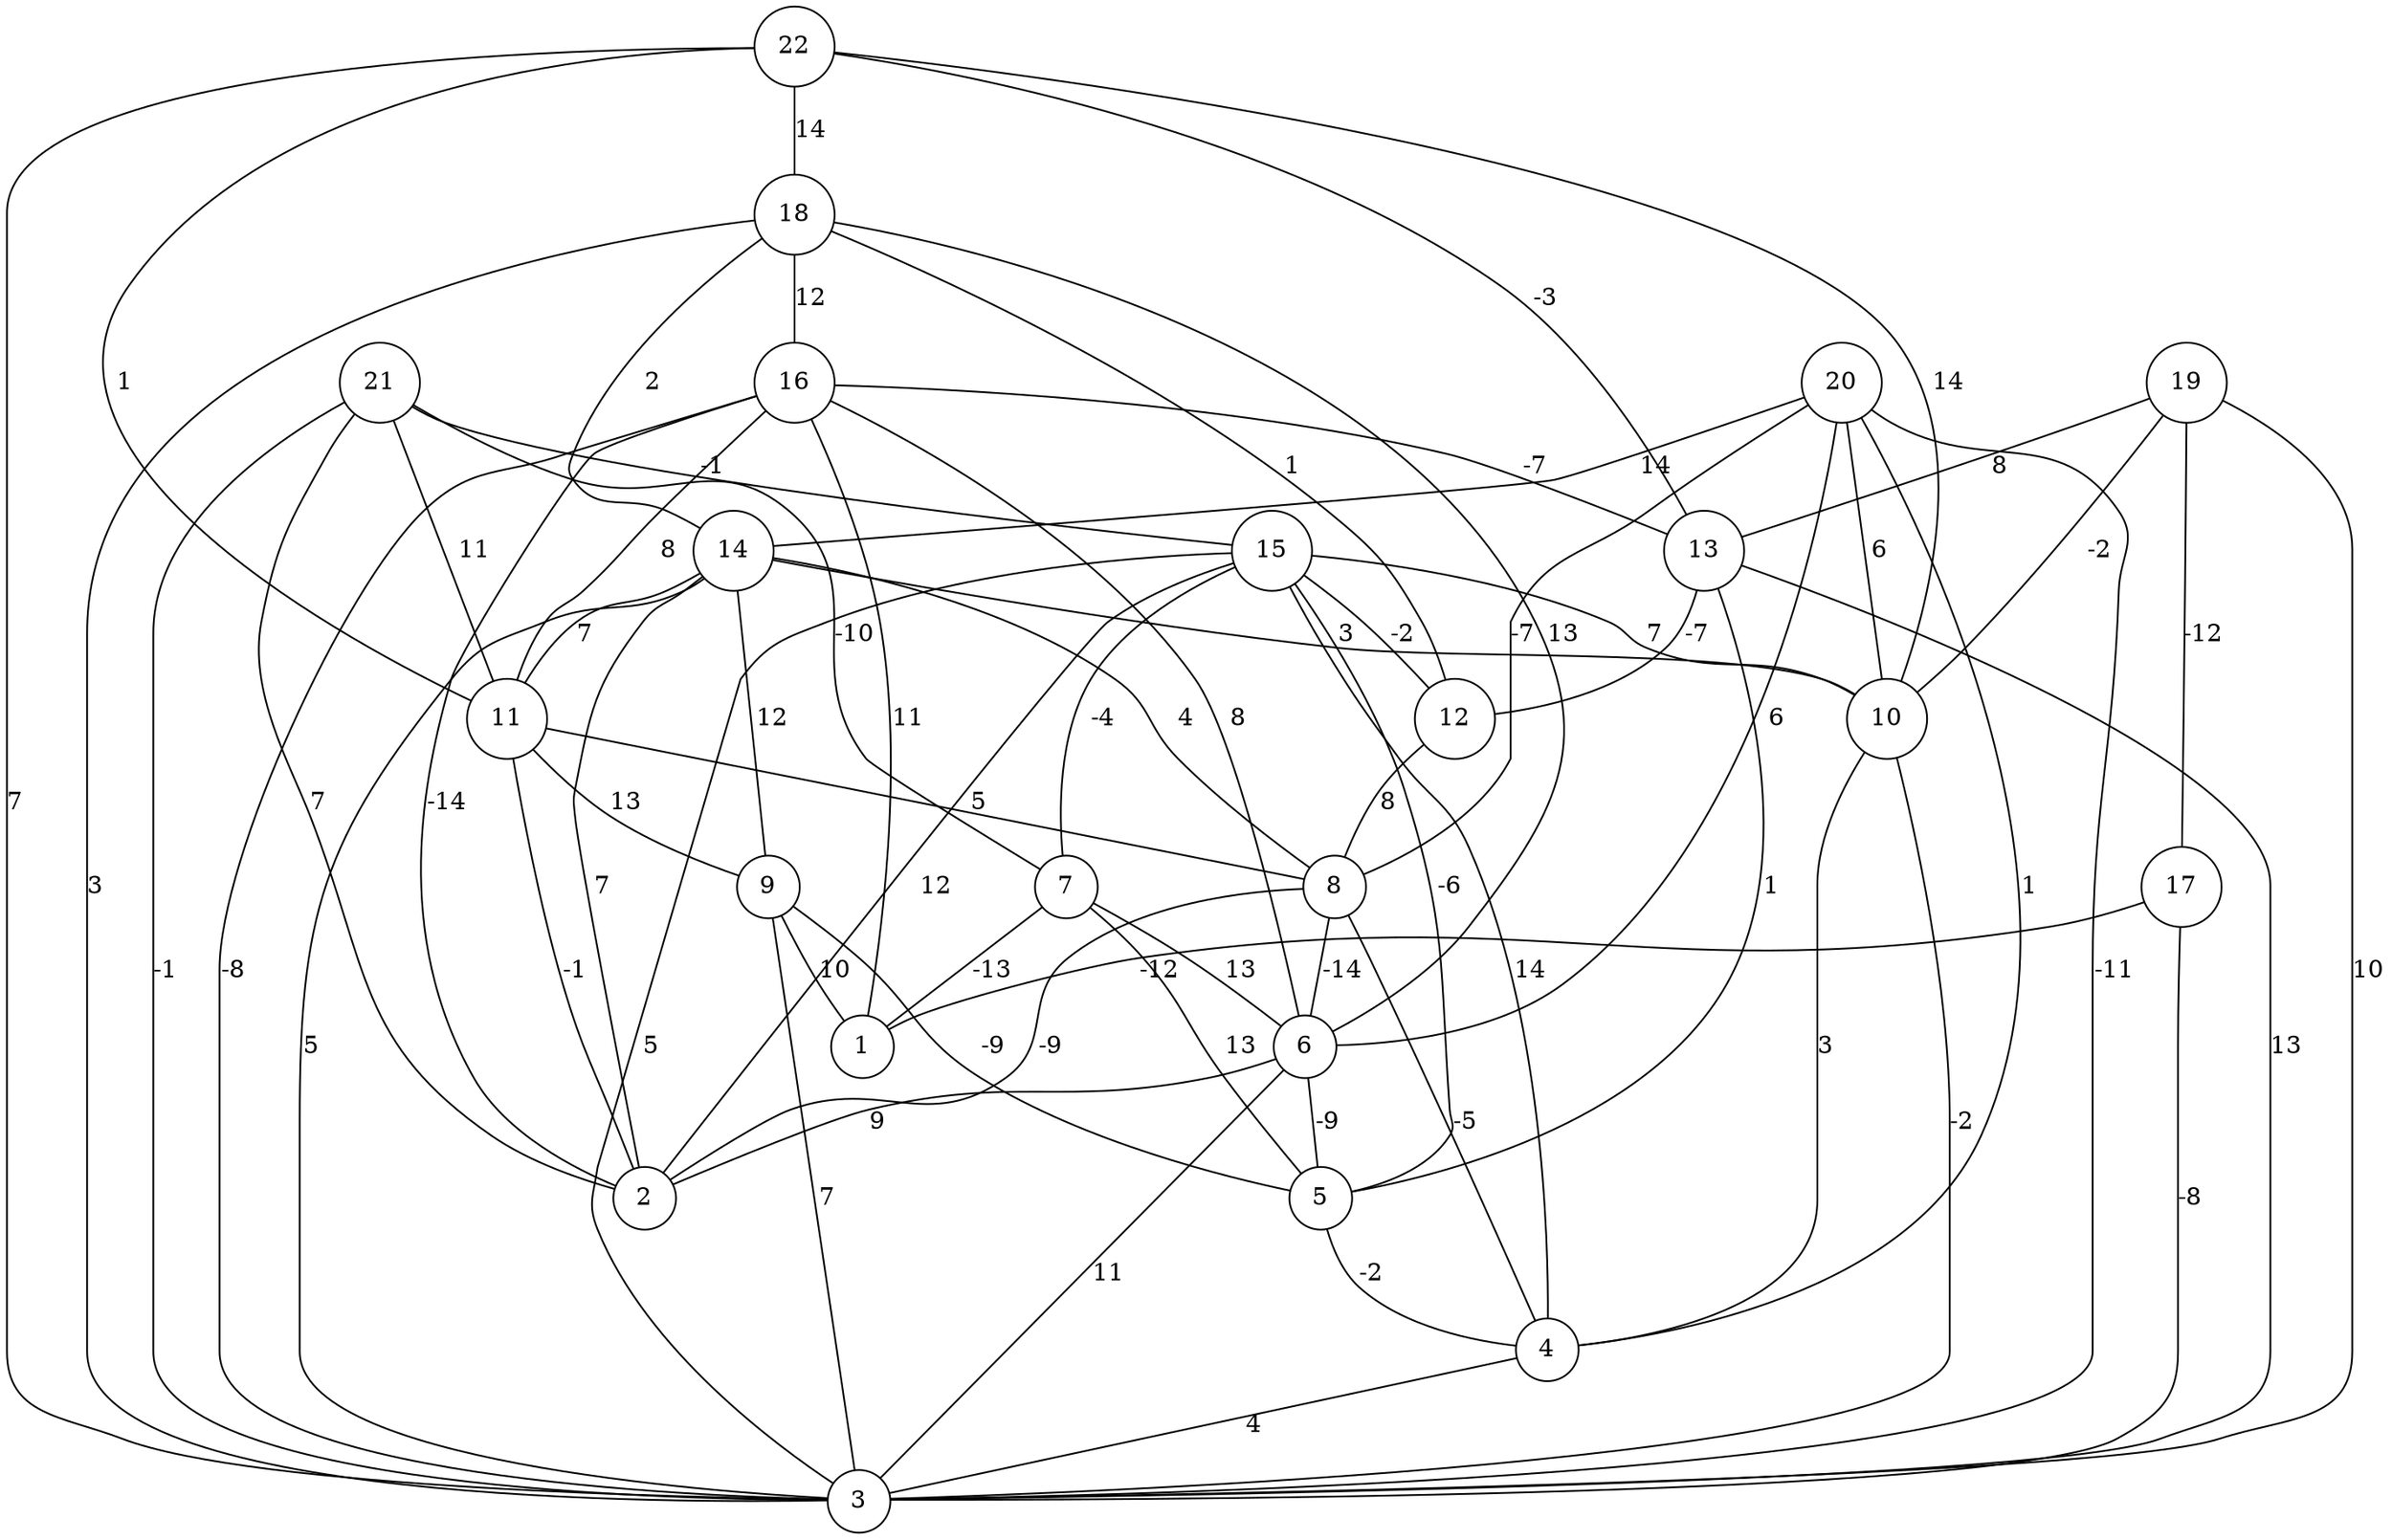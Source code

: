 graph { 
	 fontname="Helvetica,Arial,sans-serif" 
	 node [shape = circle]; 
	 22 -- 3 [label = "7"];
	 22 -- 10 [label = "14"];
	 22 -- 11 [label = "1"];
	 22 -- 13 [label = "-3"];
	 22 -- 18 [label = "14"];
	 21 -- 2 [label = "7"];
	 21 -- 3 [label = "-1"];
	 21 -- 7 [label = "-10"];
	 21 -- 11 [label = "11"];
	 21 -- 15 [label = "-1"];
	 20 -- 3 [label = "-11"];
	 20 -- 4 [label = "1"];
	 20 -- 6 [label = "6"];
	 20 -- 8 [label = "-7"];
	 20 -- 10 [label = "6"];
	 20 -- 14 [label = "14"];
	 19 -- 3 [label = "10"];
	 19 -- 10 [label = "-2"];
	 19 -- 13 [label = "8"];
	 19 -- 17 [label = "-12"];
	 18 -- 3 [label = "3"];
	 18 -- 6 [label = "13"];
	 18 -- 12 [label = "1"];
	 18 -- 14 [label = "2"];
	 18 -- 16 [label = "12"];
	 17 -- 1 [label = "-12"];
	 17 -- 3 [label = "-8"];
	 16 -- 1 [label = "11"];
	 16 -- 2 [label = "-14"];
	 16 -- 3 [label = "-8"];
	 16 -- 6 [label = "8"];
	 16 -- 11 [label = "8"];
	 16 -- 13 [label = "-7"];
	 15 -- 2 [label = "12"];
	 15 -- 3 [label = "5"];
	 15 -- 4 [label = "14"];
	 15 -- 5 [label = "-6"];
	 15 -- 7 [label = "-4"];
	 15 -- 10 [label = "7"];
	 15 -- 12 [label = "-2"];
	 14 -- 2 [label = "7"];
	 14 -- 3 [label = "5"];
	 14 -- 8 [label = "4"];
	 14 -- 9 [label = "12"];
	 14 -- 10 [label = "3"];
	 14 -- 11 [label = "7"];
	 13 -- 3 [label = "13"];
	 13 -- 5 [label = "1"];
	 13 -- 12 [label = "-7"];
	 12 -- 8 [label = "8"];
	 11 -- 2 [label = "-1"];
	 11 -- 8 [label = "5"];
	 11 -- 9 [label = "13"];
	 10 -- 3 [label = "-2"];
	 10 -- 4 [label = "3"];
	 9 -- 1 [label = "10"];
	 9 -- 3 [label = "7"];
	 9 -- 5 [label = "-9"];
	 8 -- 2 [label = "-9"];
	 8 -- 4 [label = "-5"];
	 8 -- 6 [label = "-14"];
	 7 -- 1 [label = "-13"];
	 7 -- 5 [label = "13"];
	 7 -- 6 [label = "13"];
	 6 -- 2 [label = "9"];
	 6 -- 3 [label = "11"];
	 6 -- 5 [label = "-9"];
	 5 -- 4 [label = "-2"];
	 4 -- 3 [label = "4"];
	 1;
	 2;
	 3;
	 4;
	 5;
	 6;
	 7;
	 8;
	 9;
	 10;
	 11;
	 12;
	 13;
	 14;
	 15;
	 16;
	 17;
	 18;
	 19;
	 20;
	 21;
	 22;
}
